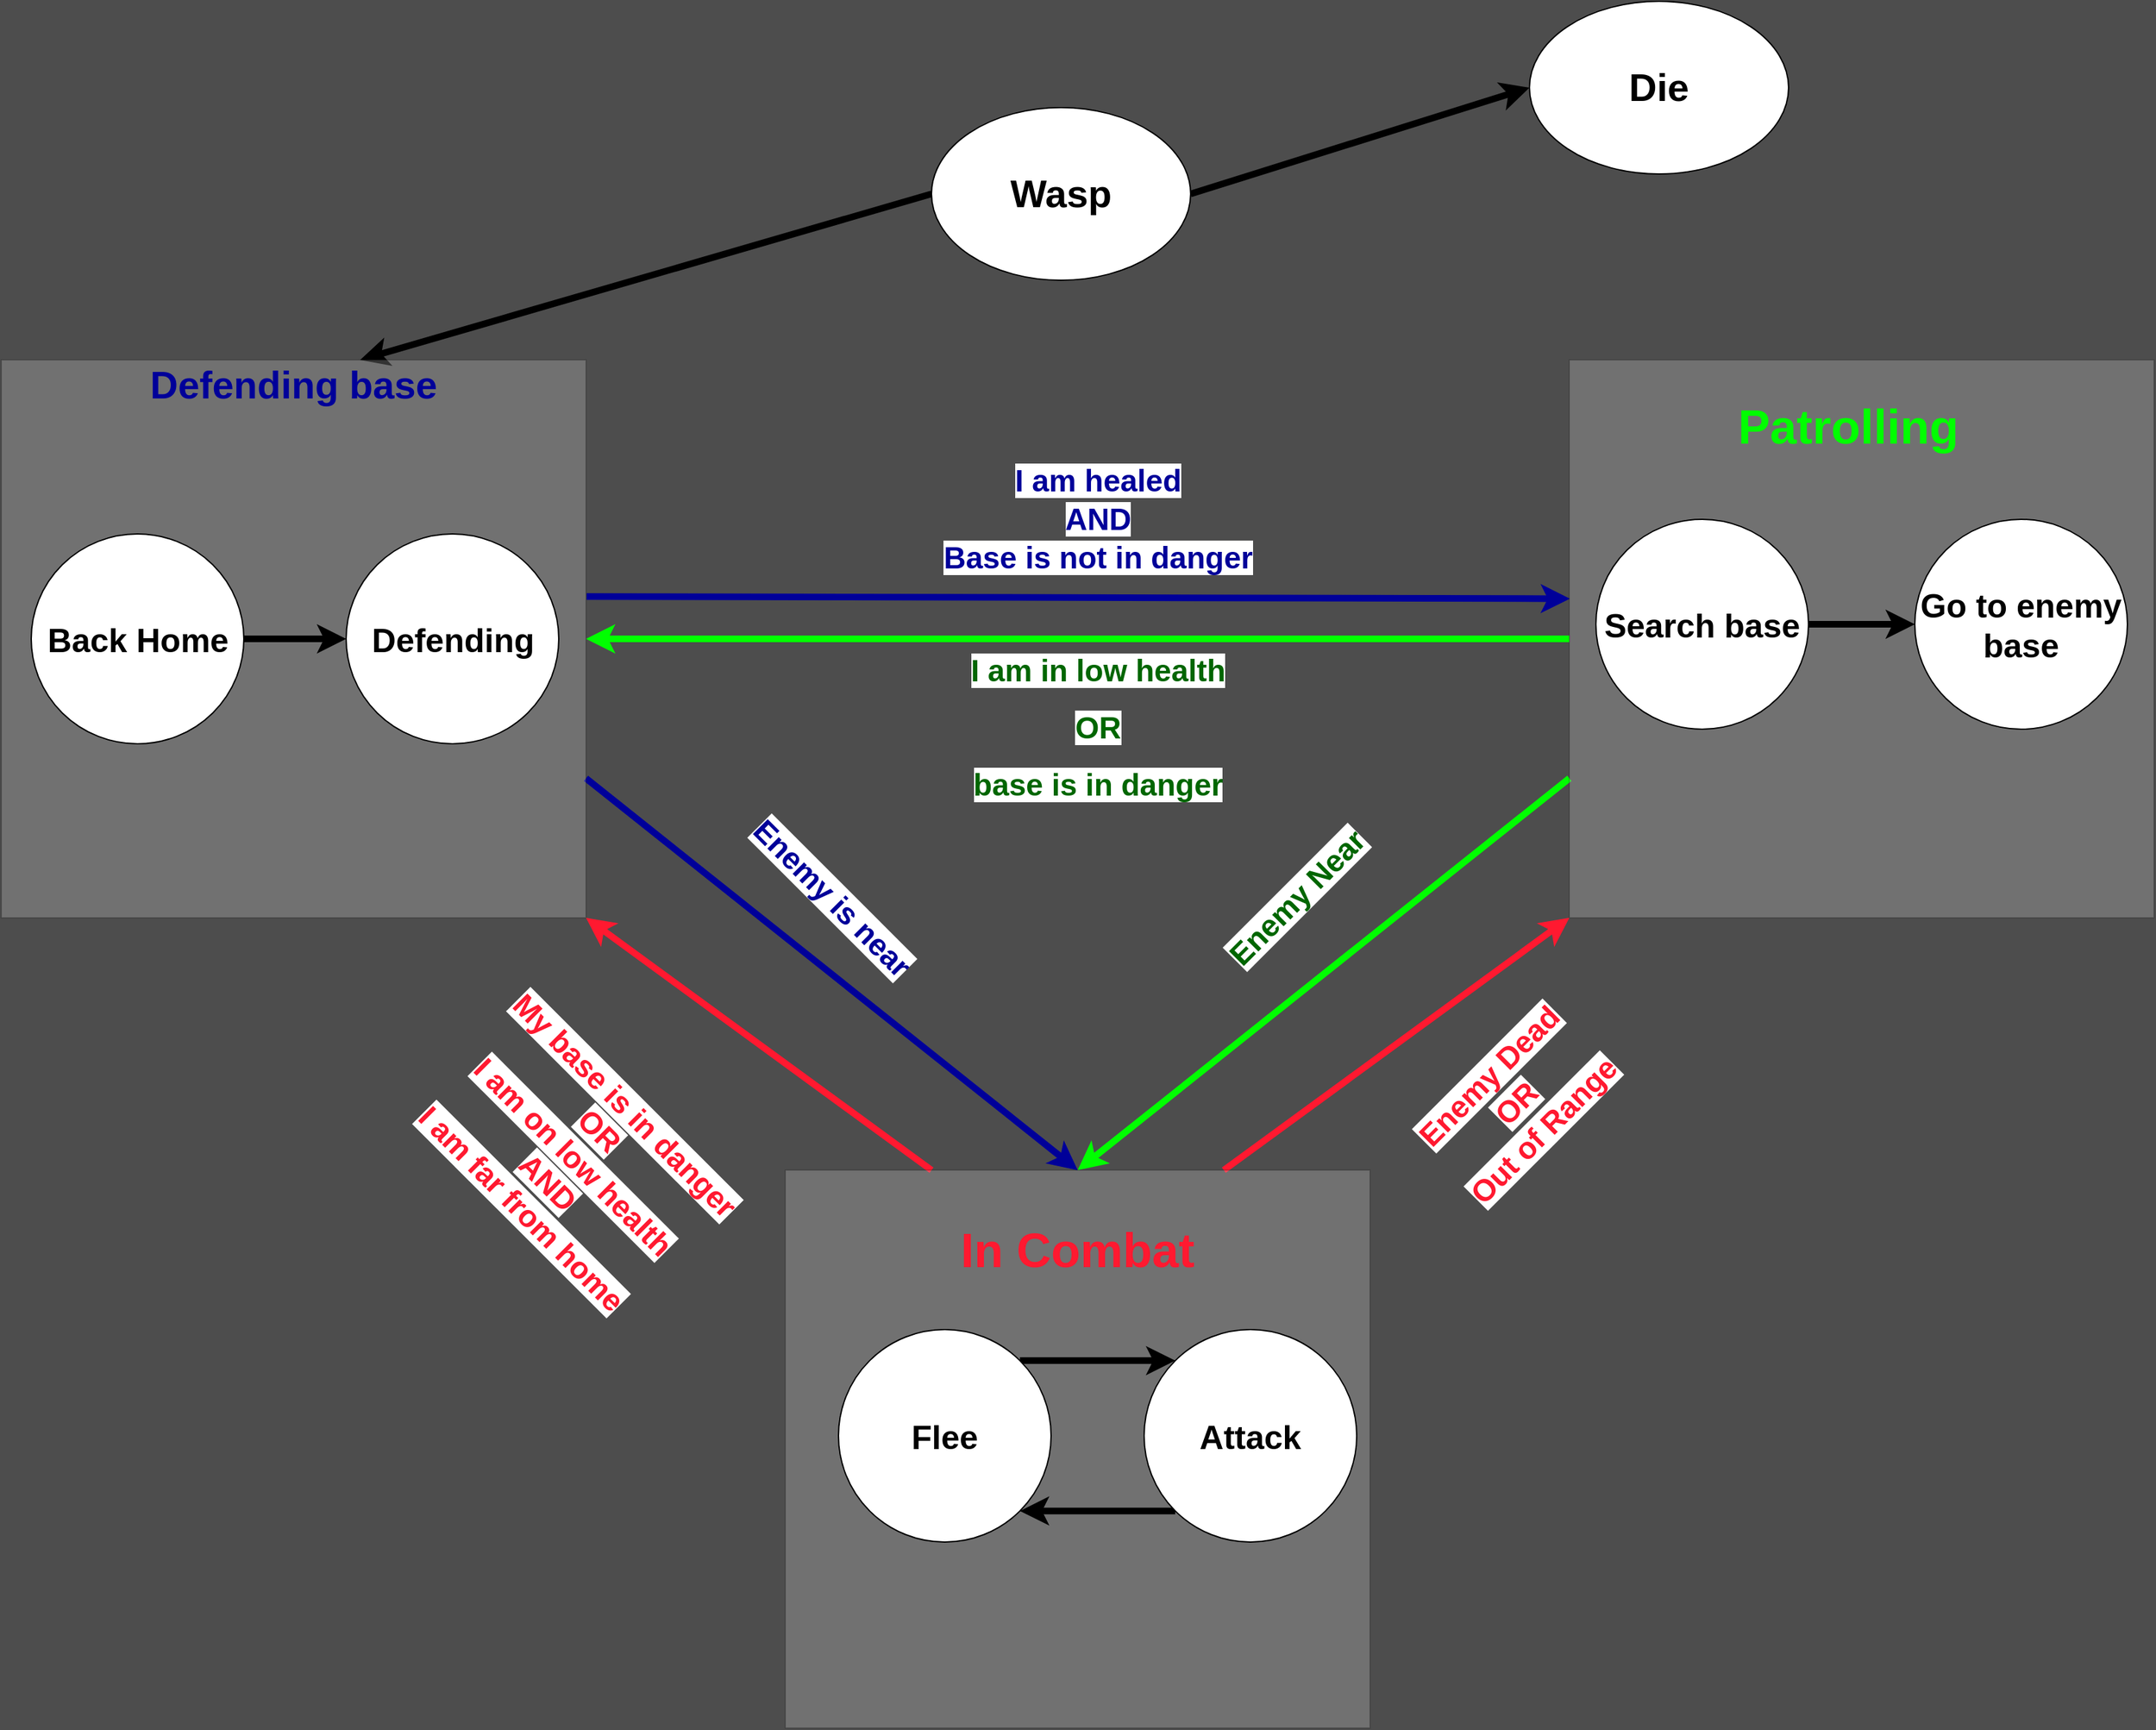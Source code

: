 <mxfile version="14.5.1" type="device"><diagram id="U3VLrjNrP2UcwyHw-z62" name="StateMachine"><mxGraphModel dx="1673" dy="896" grid="1" gridSize="10" guides="1" tooltips="1" connect="1" arrows="1" fold="1" page="1" pageScale="1" pageWidth="1654" pageHeight="1169" background="#4D4D4D" math="0" shadow="0"><root><mxCell id="0"/><mxCell id="1" parent="0"/><mxCell id="f0_w-JrbzVX0MoQvN1JX-22" style="edgeStyle=none;rounded=0;orthogonalLoop=1;jettySize=auto;html=1;exitX=0;exitY=0.5;exitDx=0;exitDy=0;strokeWidth=5;entryX=1;entryY=0.5;entryDx=0;entryDy=0;strokeColor=#00FF00;" parent="1" source="f0_w-JrbzVX0MoQvN1JX-41" target="f0_w-JrbzVX0MoQvN1JX-37" edge="1"><mxGeometry relative="1" as="geometry"><mxPoint x="540" y="530" as="targetPoint"/><mxPoint x="1030" y="530" as="sourcePoint"/></mxGeometry></mxCell><mxCell id="f0_w-JrbzVX0MoQvN1JX-29" style="edgeStyle=none;rounded=0;orthogonalLoop=1;jettySize=auto;html=1;exitX=0;exitY=0.75;exitDx=0;exitDy=0;entryX=0.5;entryY=0;entryDx=0;entryDy=0;strokeWidth=5;strokeColor=#00FF00;" parent="1" source="f0_w-JrbzVX0MoQvN1JX-41" target="f0_w-JrbzVX0MoQvN1JX-46" edge="1"><mxGeometry relative="1" as="geometry"><mxPoint x="1030" y="635" as="sourcePoint"/><mxPoint x="787.5" y="860" as="targetPoint"/></mxGeometry></mxCell><mxCell id="f0_w-JrbzVX0MoQvN1JX-7" style="rounded=0;orthogonalLoop=1;jettySize=auto;html=1;exitX=1;exitY=0.5;exitDx=0;exitDy=0;entryX=0;entryY=0.5;entryDx=0;entryDy=0;strokeWidth=5;" parent="1" source="f0_w-JrbzVX0MoQvN1JX-5" target="f0_w-JrbzVX0MoQvN1JX-6" edge="1"><mxGeometry relative="1" as="geometry"/></mxCell><mxCell id="f0_w-JrbzVX0MoQvN1JX-13" style="edgeStyle=none;rounded=0;orthogonalLoop=1;jettySize=auto;html=1;exitX=0;exitY=0.5;exitDx=0;exitDy=0;entryX=0.5;entryY=0;entryDx=0;entryDy=0;strokeWidth=5;" parent="1" source="f0_w-JrbzVX0MoQvN1JX-5" edge="1"><mxGeometry relative="1" as="geometry"><mxPoint x="320" y="320" as="targetPoint"/></mxGeometry></mxCell><mxCell id="f0_w-JrbzVX0MoQvN1JX-5" value="&lt;font style=&quot;font-size: 29px&quot;&gt;&lt;b&gt;Wasp&lt;br&gt;&lt;/b&gt;&lt;/font&gt;" style="ellipse;whiteSpace=wrap;html=1;" parent="1" vertex="1"><mxGeometry x="750" y="130" width="195" height="130" as="geometry"/></mxCell><mxCell id="f0_w-JrbzVX0MoQvN1JX-6" value="&lt;font style=&quot;font-size: 29px&quot;&gt;&lt;b&gt;Die&lt;br&gt;&lt;/b&gt;&lt;/font&gt;" style="ellipse;whiteSpace=wrap;html=1;" parent="1" vertex="1"><mxGeometry x="1200" y="50" width="195" height="130" as="geometry"/></mxCell><mxCell id="f0_w-JrbzVX0MoQvN1JX-21" style="edgeStyle=none;rounded=0;orthogonalLoop=1;jettySize=auto;html=1;exitX=1.001;exitY=0.424;exitDx=0;exitDy=0;strokeWidth=5;exitPerimeter=0;entryX=0.001;entryY=0.428;entryDx=0;entryDy=0;entryPerimeter=0;strokeColor=#000099;" parent="1" source="f0_w-JrbzVX0MoQvN1JX-37" target="f0_w-JrbzVX0MoQvN1JX-41" edge="1"><mxGeometry relative="1" as="geometry"><mxPoint x="1029.12" y="500.18" as="targetPoint"/><mxPoint x="540" y="499.76" as="sourcePoint"/></mxGeometry></mxCell><mxCell id="f0_w-JrbzVX0MoQvN1JX-23" value="&lt;p style=&quot;line-height: 105%&quot;&gt;&lt;/p&gt;&lt;h1&gt;&lt;/h1&gt;&lt;h1&gt;&lt;span style=&quot;font-size: 23px ; background-color: rgb(255 , 255 , 255)&quot;&gt;&lt;font color=&quot;#006600&quot;&gt;Enemy Near&lt;/font&gt;&lt;/span&gt;&lt;/h1&gt;&lt;p&gt;&lt;/p&gt;" style="text;html=1;align=center;verticalAlign=middle;resizable=0;points=[];autosize=1;rotation=-45;shadow=0;" parent="1" vertex="1"><mxGeometry x="950" y="700" width="150" height="50" as="geometry"/></mxCell><mxCell id="f0_w-JrbzVX0MoQvN1JX-28" value="&lt;p style=&quot;line-height: 105%&quot;&gt;&lt;/p&gt;&lt;h1&gt;&lt;/h1&gt;&lt;h1&gt;&lt;span style=&quot;font-size: 23px ; background-color: rgb(255 , 255 , 255)&quot;&gt;&lt;font color=&quot;#ff1930&quot;&gt;Enemy Dead&lt;br&gt;OR&lt;br&gt;Out of Range&lt;/font&gt;&lt;/span&gt;&lt;/h1&gt;&lt;p&gt;&lt;/p&gt;" style="text;html=1;align=center;verticalAlign=middle;resizable=0;points=[];autosize=1;rotation=-45;shadow=0;" parent="1" vertex="1"><mxGeometry x="1110" y="840" width="160" height="80" as="geometry"/></mxCell><mxCell id="f0_w-JrbzVX0MoQvN1JX-55" style="edgeStyle=none;rounded=0;orthogonalLoop=1;jettySize=auto;html=1;exitX=1;exitY=0.75;exitDx=0;exitDy=0;entryX=0.5;entryY=0;entryDx=0;entryDy=0;strokeWidth=5;strokeColor=#000099;" parent="1" source="f0_w-JrbzVX0MoQvN1JX-37" target="f0_w-JrbzVX0MoQvN1JX-46" edge="1"><mxGeometry relative="1" as="geometry"/></mxCell><mxCell id="f0_w-JrbzVX0MoQvN1JX-37" value="&lt;font style=&quot;font-size: 29px&quot;&gt;&lt;b&gt;&lt;font color=&quot;#000099&quot;&gt;Defending base&lt;br&gt;&lt;/font&gt;&lt;br&gt;&lt;br&gt;&lt;br&gt;&lt;br&gt;&lt;br&gt;&lt;br&gt;&lt;br&gt;&lt;br&gt;&lt;br&gt;&lt;br&gt;&lt;br&gt;&lt;/b&gt;&lt;/font&gt;" style="rounded=0;whiteSpace=wrap;html=1;align=center;opacity=20;" parent="1" vertex="1"><mxGeometry x="50" y="320" width="440" height="420" as="geometry"/></mxCell><mxCell id="f0_w-JrbzVX0MoQvN1JX-38" style="edgeStyle=none;rounded=0;orthogonalLoop=1;jettySize=auto;html=1;exitX=1;exitY=0.5;exitDx=0;exitDy=0;entryX=0;entryY=0.5;entryDx=0;entryDy=0;strokeWidth=5;" parent="1" source="f0_w-JrbzVX0MoQvN1JX-39" target="f0_w-JrbzVX0MoQvN1JX-40" edge="1"><mxGeometry relative="1" as="geometry"/></mxCell><mxCell id="f0_w-JrbzVX0MoQvN1JX-39" value="&lt;font style=&quot;font-size: 25px&quot;&gt;&lt;b&gt;Back Home&lt;br&gt;&lt;/b&gt;&lt;/font&gt;" style="ellipse;whiteSpace=wrap;html=1;" parent="1" vertex="1"><mxGeometry x="72.5" y="451" width="160" height="158" as="geometry"/></mxCell><mxCell id="f0_w-JrbzVX0MoQvN1JX-40" value="&lt;font style=&quot;font-size: 25px&quot;&gt;&lt;b&gt;Defending&lt;br&gt;&lt;/b&gt;&lt;/font&gt;" style="ellipse;whiteSpace=wrap;html=1;" parent="1" vertex="1"><mxGeometry x="309.5" y="451" width="160" height="158" as="geometry"/></mxCell><mxCell id="f0_w-JrbzVX0MoQvN1JX-41" value="&lt;font style=&quot;font-size: 29px&quot;&gt;&lt;b&gt;&lt;br&gt;&lt;/b&gt;&lt;/font&gt;" style="rounded=0;whiteSpace=wrap;html=1;align=center;opacity=20;" parent="1" vertex="1"><mxGeometry x="1230" y="320" width="440" height="420" as="geometry"/></mxCell><mxCell id="f0_w-JrbzVX0MoQvN1JX-42" value="&lt;font style=&quot;font-size: 36px&quot;&gt;&lt;b&gt;&lt;font color=&quot;#00ff00&quot;&gt;Patrolling&lt;/font&gt;&lt;br&gt;&lt;/b&gt;&lt;/font&gt;" style="text;html=1;strokeColor=none;fillColor=none;align=center;verticalAlign=middle;whiteSpace=wrap;rounded=0;" parent="1" vertex="1"><mxGeometry x="1420" y="360" width="40" height="20" as="geometry"/></mxCell><mxCell id="f0_w-JrbzVX0MoQvN1JX-43" style="edgeStyle=none;rounded=0;orthogonalLoop=1;jettySize=auto;html=1;exitX=1;exitY=0.5;exitDx=0;exitDy=0;entryX=0;entryY=0.5;entryDx=0;entryDy=0;strokeWidth=5;" parent="1" source="f0_w-JrbzVX0MoQvN1JX-44" target="f0_w-JrbzVX0MoQvN1JX-45" edge="1"><mxGeometry relative="1" as="geometry"/></mxCell><mxCell id="f0_w-JrbzVX0MoQvN1JX-44" value="&lt;font style=&quot;font-size: 25px&quot;&gt;&lt;b&gt;Search base&lt;br&gt;&lt;/b&gt;&lt;/font&gt;" style="ellipse;whiteSpace=wrap;html=1;" parent="1" vertex="1"><mxGeometry x="1250" y="440" width="160" height="158" as="geometry"/></mxCell><mxCell id="f0_w-JrbzVX0MoQvN1JX-45" value="&lt;font style=&quot;font-size: 25px&quot;&gt;&lt;b&gt;Go to enemy base&lt;br&gt;&lt;/b&gt;&lt;/font&gt;" style="ellipse;whiteSpace=wrap;html=1;" parent="1" vertex="1"><mxGeometry x="1490" y="440" width="160" height="158" as="geometry"/></mxCell><mxCell id="f0_w-JrbzVX0MoQvN1JX-52" style="edgeStyle=none;rounded=0;orthogonalLoop=1;jettySize=auto;html=1;exitX=0.75;exitY=0;exitDx=0;exitDy=0;entryX=0;entryY=1;entryDx=0;entryDy=0;strokeWidth=5;strokeColor=#FF1930;" parent="1" source="f0_w-JrbzVX0MoQvN1JX-46" target="f0_w-JrbzVX0MoQvN1JX-41" edge="1"><mxGeometry relative="1" as="geometry"/></mxCell><mxCell id="f0_w-JrbzVX0MoQvN1JX-58" style="edgeStyle=none;rounded=0;orthogonalLoop=1;jettySize=auto;html=1;exitX=0.25;exitY=0;exitDx=0;exitDy=0;entryX=1;entryY=1;entryDx=0;entryDy=0;strokeWidth=5;strokeColor=#FF1930;" parent="1" source="f0_w-JrbzVX0MoQvN1JX-46" target="f0_w-JrbzVX0MoQvN1JX-37" edge="1"><mxGeometry relative="1" as="geometry"/></mxCell><mxCell id="f0_w-JrbzVX0MoQvN1JX-46" value="&lt;font style=&quot;font-size: 29px&quot;&gt;&lt;b&gt;&lt;br&gt;&lt;/b&gt;&lt;/font&gt;" style="rounded=0;whiteSpace=wrap;html=1;align=center;opacity=20;" parent="1" vertex="1"><mxGeometry x="640" y="930" width="440" height="420" as="geometry"/></mxCell><mxCell id="f0_w-JrbzVX0MoQvN1JX-47" value="&lt;font style=&quot;font-size: 36px&quot; color=&quot;#ff1930&quot;&gt;&lt;b&gt;In Combat&lt;/b&gt;&lt;/font&gt;" style="text;html=1;strokeColor=none;fillColor=none;align=center;verticalAlign=middle;whiteSpace=wrap;rounded=0;" parent="1" vertex="1"><mxGeometry x="740" y="980" width="240" height="20" as="geometry"/></mxCell><mxCell id="f0_w-JrbzVX0MoQvN1JX-48" style="edgeStyle=none;rounded=0;orthogonalLoop=1;jettySize=auto;html=1;exitX=1;exitY=0;exitDx=0;exitDy=0;entryX=0;entryY=0;entryDx=0;entryDy=0;strokeColor=#000000;strokeWidth=5;" parent="1" source="f0_w-JrbzVX0MoQvN1JX-49" target="f0_w-JrbzVX0MoQvN1JX-51" edge="1"><mxGeometry relative="1" as="geometry"/></mxCell><mxCell id="f0_w-JrbzVX0MoQvN1JX-49" value="&lt;font style=&quot;font-size: 25px&quot;&gt;&lt;b&gt;Flee&lt;br&gt;&lt;/b&gt;&lt;/font&gt;" style="ellipse;whiteSpace=wrap;html=1;" parent="1" vertex="1"><mxGeometry x="680" y="1050" width="160" height="160" as="geometry"/></mxCell><mxCell id="f0_w-JrbzVX0MoQvN1JX-50" style="edgeStyle=none;rounded=0;orthogonalLoop=1;jettySize=auto;html=1;exitX=0;exitY=1;exitDx=0;exitDy=0;entryX=1;entryY=1;entryDx=0;entryDy=0;strokeColor=#000000;strokeWidth=5;" parent="1" source="f0_w-JrbzVX0MoQvN1JX-51" target="f0_w-JrbzVX0MoQvN1JX-49" edge="1"><mxGeometry relative="1" as="geometry"/></mxCell><mxCell id="f0_w-JrbzVX0MoQvN1JX-51" value="&lt;font style=&quot;font-size: 25px&quot;&gt;&lt;b&gt;Attack&lt;br&gt;&lt;/b&gt;&lt;/font&gt;" style="ellipse;whiteSpace=wrap;html=1;" parent="1" vertex="1"><mxGeometry x="910" y="1050" width="160" height="160" as="geometry"/></mxCell><mxCell id="f0_w-JrbzVX0MoQvN1JX-53" value="&lt;p style=&quot;line-height: 105%&quot;&gt;&lt;/p&gt;&lt;h1&gt;&lt;/h1&gt;&lt;h1&gt;&lt;span style=&quot;font-size: 23px ; background-color: rgb(255 , 255 , 255)&quot;&gt;&lt;font color=&quot;#000099&quot;&gt;I am healed&lt;br&gt;AND&lt;br&gt;Base is not in danger&lt;/font&gt;&lt;/span&gt;&lt;/h1&gt;&lt;p&gt;&lt;/p&gt;" style="text;html=1;align=center;verticalAlign=middle;resizable=0;points=[];autosize=1;rotation=0;shadow=0;" parent="1" vertex="1"><mxGeometry x="750" y="400" width="250" height="80" as="geometry"/></mxCell><mxCell id="f0_w-JrbzVX0MoQvN1JX-54" value="&lt;p style=&quot;line-height: 120%&quot;&gt;&lt;/p&gt;&lt;h1&gt;&lt;/h1&gt;&lt;h1 style=&quot;font-size: 23px&quot;&gt;&lt;font color=&quot;#006600&quot; style=&quot;font-size: 23px ; background-color: rgb(255 , 255 , 255)&quot;&gt;I am in low health&lt;/font&gt;&lt;/h1&gt;&lt;h1 style=&quot;font-size: 23px&quot;&gt;&lt;font color=&quot;#006600&quot; style=&quot;background-color: rgb(255 , 255 , 255)&quot;&gt;OR&lt;/font&gt;&lt;/h1&gt;&lt;div style=&quot;font-size: 23px&quot;&gt;&lt;font color=&quot;#006600&quot; style=&quot;font-size: 23px&quot;&gt;&lt;b style=&quot;background-color: rgb(255 , 255 , 255)&quot;&gt;base is in danger&lt;/b&gt;&lt;/font&gt;&lt;/div&gt;&lt;p&gt;&lt;/p&gt;" style="text;html=1;align=center;verticalAlign=middle;resizable=0;points=[];autosize=1;rotation=0;shadow=0;" parent="1" vertex="1"><mxGeometry x="770" y="540" width="210" height="110" as="geometry"/></mxCell><mxCell id="f0_w-JrbzVX0MoQvN1JX-56" value="&lt;p style=&quot;line-height: 105%&quot;&gt;&lt;/p&gt;&lt;h1&gt;&lt;/h1&gt;&lt;h1&gt;&lt;font color=&quot;#000099&quot;&gt;&lt;span style=&quot;font-size: 23px ; background-color: rgb(255 , 255 , 255)&quot;&gt;Enemy is near&lt;/span&gt;&lt;/font&gt;&lt;/h1&gt;&lt;p&gt;&lt;/p&gt;" style="text;html=1;align=center;verticalAlign=middle;resizable=0;points=[];autosize=1;rotation=45;shadow=0;" parent="1" vertex="1"><mxGeometry x="590" y="700" width="170" height="50" as="geometry"/></mxCell><mxCell id="f0_w-JrbzVX0MoQvN1JX-57" value="&lt;font style=&quot;font-size: 23px&quot; color=&quot;#ff1930&quot;&gt;&lt;b style=&quot;background-color: rgb(255 , 255 , 255)&quot;&gt;My base is in danger&lt;br&gt;OR&lt;br&gt;I am on low health&lt;br&gt;AND&lt;br&gt;I am far from home&lt;br&gt;&lt;/b&gt;&lt;/font&gt;" style="text;html=1;align=center;verticalAlign=middle;resizable=0;points=[];autosize=1;rotation=45;" parent="1" vertex="1"><mxGeometry x="360" y="870" width="240" height="100" as="geometry"/></mxCell></root></mxGraphModel></diagram></mxfile>